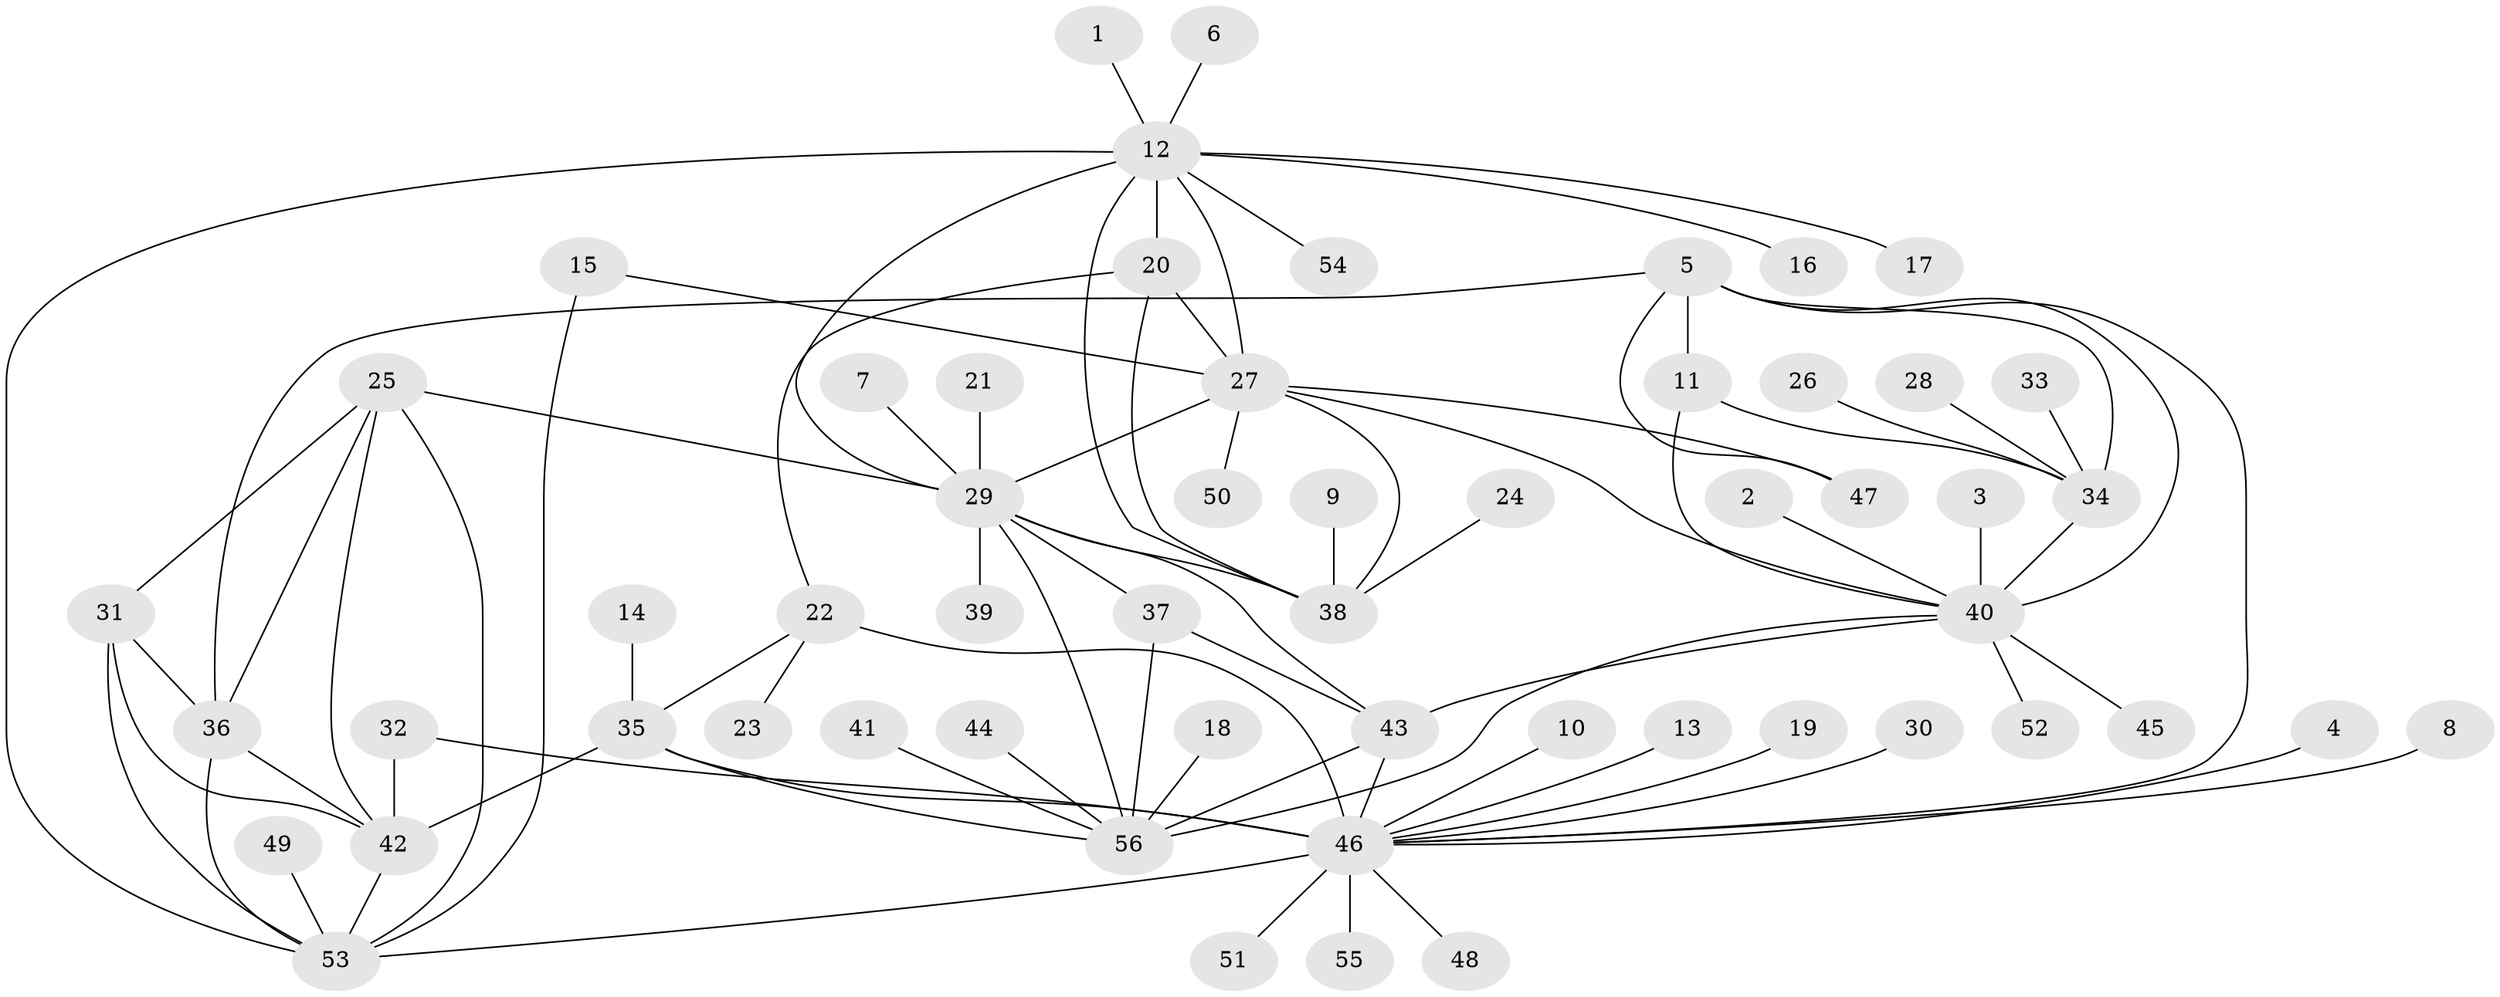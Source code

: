 // original degree distribution, {9: 0.03571428571428571, 8: 0.08035714285714286, 7: 0.03571428571428571, 6: 0.044642857142857144, 11: 0.008928571428571428, 10: 0.008928571428571428, 12: 0.008928571428571428, 1: 0.6071428571428571, 3: 0.044642857142857144, 2: 0.125}
// Generated by graph-tools (version 1.1) at 2025/50/03/09/25 03:50:42]
// undirected, 56 vertices, 85 edges
graph export_dot {
graph [start="1"]
  node [color=gray90,style=filled];
  1;
  2;
  3;
  4;
  5;
  6;
  7;
  8;
  9;
  10;
  11;
  12;
  13;
  14;
  15;
  16;
  17;
  18;
  19;
  20;
  21;
  22;
  23;
  24;
  25;
  26;
  27;
  28;
  29;
  30;
  31;
  32;
  33;
  34;
  35;
  36;
  37;
  38;
  39;
  40;
  41;
  42;
  43;
  44;
  45;
  46;
  47;
  48;
  49;
  50;
  51;
  52;
  53;
  54;
  55;
  56;
  1 -- 12 [weight=1.0];
  2 -- 40 [weight=1.0];
  3 -- 40 [weight=1.0];
  4 -- 46 [weight=1.0];
  5 -- 11 [weight=1.0];
  5 -- 34 [weight=1.0];
  5 -- 36 [weight=1.0];
  5 -- 40 [weight=2.0];
  5 -- 46 [weight=1.0];
  5 -- 47 [weight=1.0];
  6 -- 12 [weight=1.0];
  7 -- 29 [weight=1.0];
  8 -- 46 [weight=1.0];
  9 -- 38 [weight=1.0];
  10 -- 46 [weight=1.0];
  11 -- 34 [weight=1.0];
  11 -- 40 [weight=2.0];
  12 -- 16 [weight=1.0];
  12 -- 17 [weight=1.0];
  12 -- 20 [weight=2.0];
  12 -- 27 [weight=2.0];
  12 -- 29 [weight=1.0];
  12 -- 38 [weight=2.0];
  12 -- 53 [weight=1.0];
  12 -- 54 [weight=1.0];
  13 -- 46 [weight=1.0];
  14 -- 35 [weight=1.0];
  15 -- 27 [weight=1.0];
  15 -- 53 [weight=1.0];
  18 -- 56 [weight=1.0];
  19 -- 46 [weight=1.0];
  20 -- 22 [weight=1.0];
  20 -- 27 [weight=1.0];
  20 -- 38 [weight=1.0];
  21 -- 29 [weight=1.0];
  22 -- 23 [weight=1.0];
  22 -- 35 [weight=1.0];
  22 -- 46 [weight=3.0];
  24 -- 38 [weight=1.0];
  25 -- 29 [weight=1.0];
  25 -- 31 [weight=1.0];
  25 -- 36 [weight=1.0];
  25 -- 42 [weight=1.0];
  25 -- 53 [weight=1.0];
  26 -- 34 [weight=1.0];
  27 -- 29 [weight=1.0];
  27 -- 38 [weight=1.0];
  27 -- 40 [weight=1.0];
  27 -- 47 [weight=1.0];
  27 -- 50 [weight=1.0];
  28 -- 34 [weight=1.0];
  29 -- 37 [weight=1.0];
  29 -- 38 [weight=1.0];
  29 -- 39 [weight=1.0];
  29 -- 43 [weight=1.0];
  29 -- 56 [weight=2.0];
  30 -- 46 [weight=1.0];
  31 -- 36 [weight=1.0];
  31 -- 42 [weight=1.0];
  31 -- 53 [weight=1.0];
  32 -- 42 [weight=1.0];
  32 -- 46 [weight=1.0];
  33 -- 34 [weight=1.0];
  34 -- 40 [weight=2.0];
  35 -- 42 [weight=1.0];
  35 -- 46 [weight=3.0];
  35 -- 56 [weight=1.0];
  36 -- 42 [weight=1.0];
  36 -- 53 [weight=1.0];
  37 -- 43 [weight=1.0];
  37 -- 56 [weight=2.0];
  40 -- 43 [weight=1.0];
  40 -- 45 [weight=1.0];
  40 -- 52 [weight=1.0];
  40 -- 56 [weight=1.0];
  41 -- 56 [weight=1.0];
  42 -- 53 [weight=1.0];
  43 -- 46 [weight=1.0];
  43 -- 56 [weight=2.0];
  44 -- 56 [weight=1.0];
  46 -- 48 [weight=1.0];
  46 -- 51 [weight=1.0];
  46 -- 53 [weight=1.0];
  46 -- 55 [weight=1.0];
  49 -- 53 [weight=1.0];
}
